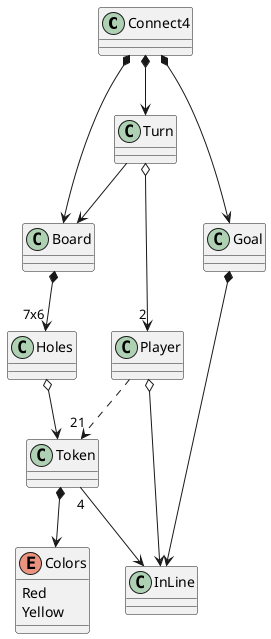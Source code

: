 @startuml

class Connect4
class Board
class Token
class Turn
class Player
class Holes
class Goal
class InLine
enum Colors{
Red
Yellow
}

Connect4 *--> Board
Connect4 *--> Turn
Connect4 *--> Goal

Goal *--> InLine

Token "4" -->  InLine
Player o--> InLine

Turn o--> "2" Player
Turn --> Board

Board *--> "7x6" Holes

Holes o--> Token

Player ..> "21" Token

Token *--> Colors


@enduml
